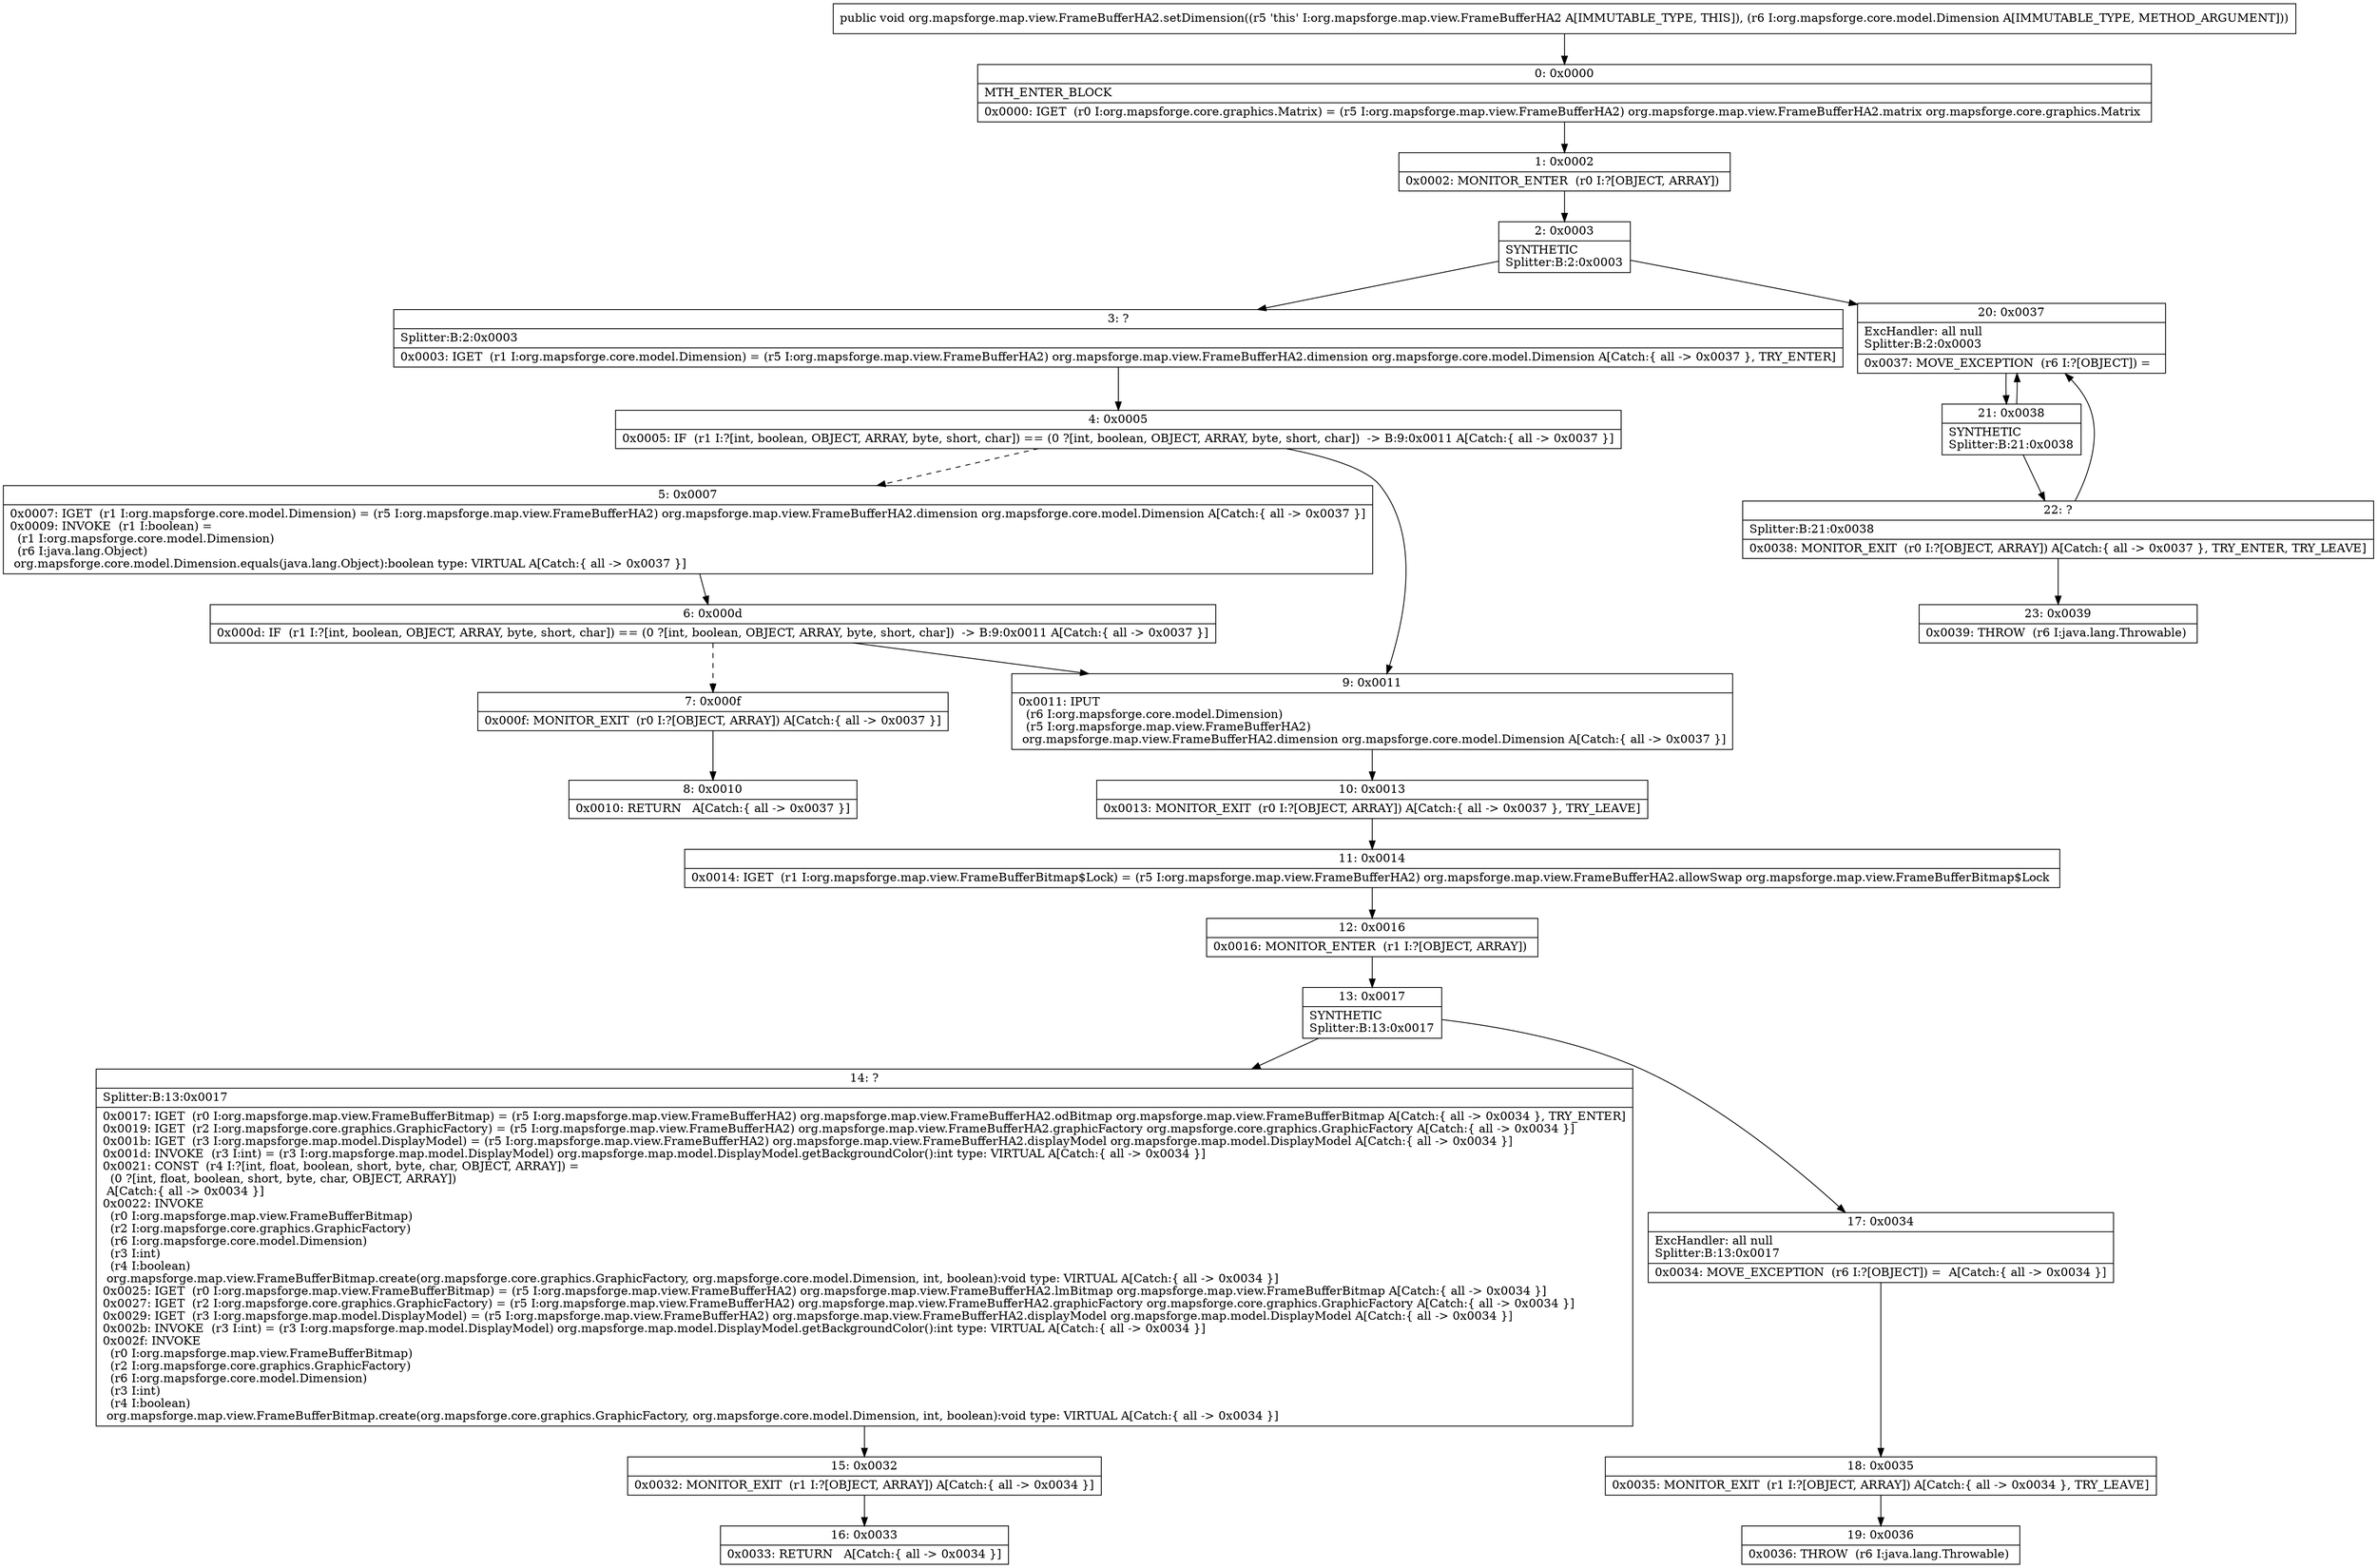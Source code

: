 digraph "CFG fororg.mapsforge.map.view.FrameBufferHA2.setDimension(Lorg\/mapsforge\/core\/model\/Dimension;)V" {
Node_0 [shape=record,label="{0\:\ 0x0000|MTH_ENTER_BLOCK\l|0x0000: IGET  (r0 I:org.mapsforge.core.graphics.Matrix) = (r5 I:org.mapsforge.map.view.FrameBufferHA2) org.mapsforge.map.view.FrameBufferHA2.matrix org.mapsforge.core.graphics.Matrix \l}"];
Node_1 [shape=record,label="{1\:\ 0x0002|0x0002: MONITOR_ENTER  (r0 I:?[OBJECT, ARRAY]) \l}"];
Node_2 [shape=record,label="{2\:\ 0x0003|SYNTHETIC\lSplitter:B:2:0x0003\l}"];
Node_3 [shape=record,label="{3\:\ ?|Splitter:B:2:0x0003\l|0x0003: IGET  (r1 I:org.mapsforge.core.model.Dimension) = (r5 I:org.mapsforge.map.view.FrameBufferHA2) org.mapsforge.map.view.FrameBufferHA2.dimension org.mapsforge.core.model.Dimension A[Catch:\{ all \-\> 0x0037 \}, TRY_ENTER]\l}"];
Node_4 [shape=record,label="{4\:\ 0x0005|0x0005: IF  (r1 I:?[int, boolean, OBJECT, ARRAY, byte, short, char]) == (0 ?[int, boolean, OBJECT, ARRAY, byte, short, char])  \-\> B:9:0x0011 A[Catch:\{ all \-\> 0x0037 \}]\l}"];
Node_5 [shape=record,label="{5\:\ 0x0007|0x0007: IGET  (r1 I:org.mapsforge.core.model.Dimension) = (r5 I:org.mapsforge.map.view.FrameBufferHA2) org.mapsforge.map.view.FrameBufferHA2.dimension org.mapsforge.core.model.Dimension A[Catch:\{ all \-\> 0x0037 \}]\l0x0009: INVOKE  (r1 I:boolean) = \l  (r1 I:org.mapsforge.core.model.Dimension)\l  (r6 I:java.lang.Object)\l org.mapsforge.core.model.Dimension.equals(java.lang.Object):boolean type: VIRTUAL A[Catch:\{ all \-\> 0x0037 \}]\l}"];
Node_6 [shape=record,label="{6\:\ 0x000d|0x000d: IF  (r1 I:?[int, boolean, OBJECT, ARRAY, byte, short, char]) == (0 ?[int, boolean, OBJECT, ARRAY, byte, short, char])  \-\> B:9:0x0011 A[Catch:\{ all \-\> 0x0037 \}]\l}"];
Node_7 [shape=record,label="{7\:\ 0x000f|0x000f: MONITOR_EXIT  (r0 I:?[OBJECT, ARRAY]) A[Catch:\{ all \-\> 0x0037 \}]\l}"];
Node_8 [shape=record,label="{8\:\ 0x0010|0x0010: RETURN   A[Catch:\{ all \-\> 0x0037 \}]\l}"];
Node_9 [shape=record,label="{9\:\ 0x0011|0x0011: IPUT  \l  (r6 I:org.mapsforge.core.model.Dimension)\l  (r5 I:org.mapsforge.map.view.FrameBufferHA2)\l org.mapsforge.map.view.FrameBufferHA2.dimension org.mapsforge.core.model.Dimension A[Catch:\{ all \-\> 0x0037 \}]\l}"];
Node_10 [shape=record,label="{10\:\ 0x0013|0x0013: MONITOR_EXIT  (r0 I:?[OBJECT, ARRAY]) A[Catch:\{ all \-\> 0x0037 \}, TRY_LEAVE]\l}"];
Node_11 [shape=record,label="{11\:\ 0x0014|0x0014: IGET  (r1 I:org.mapsforge.map.view.FrameBufferBitmap$Lock) = (r5 I:org.mapsforge.map.view.FrameBufferHA2) org.mapsforge.map.view.FrameBufferHA2.allowSwap org.mapsforge.map.view.FrameBufferBitmap$Lock \l}"];
Node_12 [shape=record,label="{12\:\ 0x0016|0x0016: MONITOR_ENTER  (r1 I:?[OBJECT, ARRAY]) \l}"];
Node_13 [shape=record,label="{13\:\ 0x0017|SYNTHETIC\lSplitter:B:13:0x0017\l}"];
Node_14 [shape=record,label="{14\:\ ?|Splitter:B:13:0x0017\l|0x0017: IGET  (r0 I:org.mapsforge.map.view.FrameBufferBitmap) = (r5 I:org.mapsforge.map.view.FrameBufferHA2) org.mapsforge.map.view.FrameBufferHA2.odBitmap org.mapsforge.map.view.FrameBufferBitmap A[Catch:\{ all \-\> 0x0034 \}, TRY_ENTER]\l0x0019: IGET  (r2 I:org.mapsforge.core.graphics.GraphicFactory) = (r5 I:org.mapsforge.map.view.FrameBufferHA2) org.mapsforge.map.view.FrameBufferHA2.graphicFactory org.mapsforge.core.graphics.GraphicFactory A[Catch:\{ all \-\> 0x0034 \}]\l0x001b: IGET  (r3 I:org.mapsforge.map.model.DisplayModel) = (r5 I:org.mapsforge.map.view.FrameBufferHA2) org.mapsforge.map.view.FrameBufferHA2.displayModel org.mapsforge.map.model.DisplayModel A[Catch:\{ all \-\> 0x0034 \}]\l0x001d: INVOKE  (r3 I:int) = (r3 I:org.mapsforge.map.model.DisplayModel) org.mapsforge.map.model.DisplayModel.getBackgroundColor():int type: VIRTUAL A[Catch:\{ all \-\> 0x0034 \}]\l0x0021: CONST  (r4 I:?[int, float, boolean, short, byte, char, OBJECT, ARRAY]) = \l  (0 ?[int, float, boolean, short, byte, char, OBJECT, ARRAY])\l A[Catch:\{ all \-\> 0x0034 \}]\l0x0022: INVOKE  \l  (r0 I:org.mapsforge.map.view.FrameBufferBitmap)\l  (r2 I:org.mapsforge.core.graphics.GraphicFactory)\l  (r6 I:org.mapsforge.core.model.Dimension)\l  (r3 I:int)\l  (r4 I:boolean)\l org.mapsforge.map.view.FrameBufferBitmap.create(org.mapsforge.core.graphics.GraphicFactory, org.mapsforge.core.model.Dimension, int, boolean):void type: VIRTUAL A[Catch:\{ all \-\> 0x0034 \}]\l0x0025: IGET  (r0 I:org.mapsforge.map.view.FrameBufferBitmap) = (r5 I:org.mapsforge.map.view.FrameBufferHA2) org.mapsforge.map.view.FrameBufferHA2.lmBitmap org.mapsforge.map.view.FrameBufferBitmap A[Catch:\{ all \-\> 0x0034 \}]\l0x0027: IGET  (r2 I:org.mapsforge.core.graphics.GraphicFactory) = (r5 I:org.mapsforge.map.view.FrameBufferHA2) org.mapsforge.map.view.FrameBufferHA2.graphicFactory org.mapsforge.core.graphics.GraphicFactory A[Catch:\{ all \-\> 0x0034 \}]\l0x0029: IGET  (r3 I:org.mapsforge.map.model.DisplayModel) = (r5 I:org.mapsforge.map.view.FrameBufferHA2) org.mapsforge.map.view.FrameBufferHA2.displayModel org.mapsforge.map.model.DisplayModel A[Catch:\{ all \-\> 0x0034 \}]\l0x002b: INVOKE  (r3 I:int) = (r3 I:org.mapsforge.map.model.DisplayModel) org.mapsforge.map.model.DisplayModel.getBackgroundColor():int type: VIRTUAL A[Catch:\{ all \-\> 0x0034 \}]\l0x002f: INVOKE  \l  (r0 I:org.mapsforge.map.view.FrameBufferBitmap)\l  (r2 I:org.mapsforge.core.graphics.GraphicFactory)\l  (r6 I:org.mapsforge.core.model.Dimension)\l  (r3 I:int)\l  (r4 I:boolean)\l org.mapsforge.map.view.FrameBufferBitmap.create(org.mapsforge.core.graphics.GraphicFactory, org.mapsforge.core.model.Dimension, int, boolean):void type: VIRTUAL A[Catch:\{ all \-\> 0x0034 \}]\l}"];
Node_15 [shape=record,label="{15\:\ 0x0032|0x0032: MONITOR_EXIT  (r1 I:?[OBJECT, ARRAY]) A[Catch:\{ all \-\> 0x0034 \}]\l}"];
Node_16 [shape=record,label="{16\:\ 0x0033|0x0033: RETURN   A[Catch:\{ all \-\> 0x0034 \}]\l}"];
Node_17 [shape=record,label="{17\:\ 0x0034|ExcHandler: all null\lSplitter:B:13:0x0017\l|0x0034: MOVE_EXCEPTION  (r6 I:?[OBJECT]) =  A[Catch:\{ all \-\> 0x0034 \}]\l}"];
Node_18 [shape=record,label="{18\:\ 0x0035|0x0035: MONITOR_EXIT  (r1 I:?[OBJECT, ARRAY]) A[Catch:\{ all \-\> 0x0034 \}, TRY_LEAVE]\l}"];
Node_19 [shape=record,label="{19\:\ 0x0036|0x0036: THROW  (r6 I:java.lang.Throwable) \l}"];
Node_20 [shape=record,label="{20\:\ 0x0037|ExcHandler: all null\lSplitter:B:2:0x0003\l|0x0037: MOVE_EXCEPTION  (r6 I:?[OBJECT]) =  \l}"];
Node_21 [shape=record,label="{21\:\ 0x0038|SYNTHETIC\lSplitter:B:21:0x0038\l}"];
Node_22 [shape=record,label="{22\:\ ?|Splitter:B:21:0x0038\l|0x0038: MONITOR_EXIT  (r0 I:?[OBJECT, ARRAY]) A[Catch:\{ all \-\> 0x0037 \}, TRY_ENTER, TRY_LEAVE]\l}"];
Node_23 [shape=record,label="{23\:\ 0x0039|0x0039: THROW  (r6 I:java.lang.Throwable) \l}"];
MethodNode[shape=record,label="{public void org.mapsforge.map.view.FrameBufferHA2.setDimension((r5 'this' I:org.mapsforge.map.view.FrameBufferHA2 A[IMMUTABLE_TYPE, THIS]), (r6 I:org.mapsforge.core.model.Dimension A[IMMUTABLE_TYPE, METHOD_ARGUMENT])) }"];
MethodNode -> Node_0;
Node_0 -> Node_1;
Node_1 -> Node_2;
Node_2 -> Node_3;
Node_2 -> Node_20;
Node_3 -> Node_4;
Node_4 -> Node_5[style=dashed];
Node_4 -> Node_9;
Node_5 -> Node_6;
Node_6 -> Node_7[style=dashed];
Node_6 -> Node_9;
Node_7 -> Node_8;
Node_9 -> Node_10;
Node_10 -> Node_11;
Node_11 -> Node_12;
Node_12 -> Node_13;
Node_13 -> Node_14;
Node_13 -> Node_17;
Node_14 -> Node_15;
Node_15 -> Node_16;
Node_17 -> Node_18;
Node_18 -> Node_19;
Node_20 -> Node_21;
Node_21 -> Node_22;
Node_21 -> Node_20;
Node_22 -> Node_23;
Node_22 -> Node_20;
}

